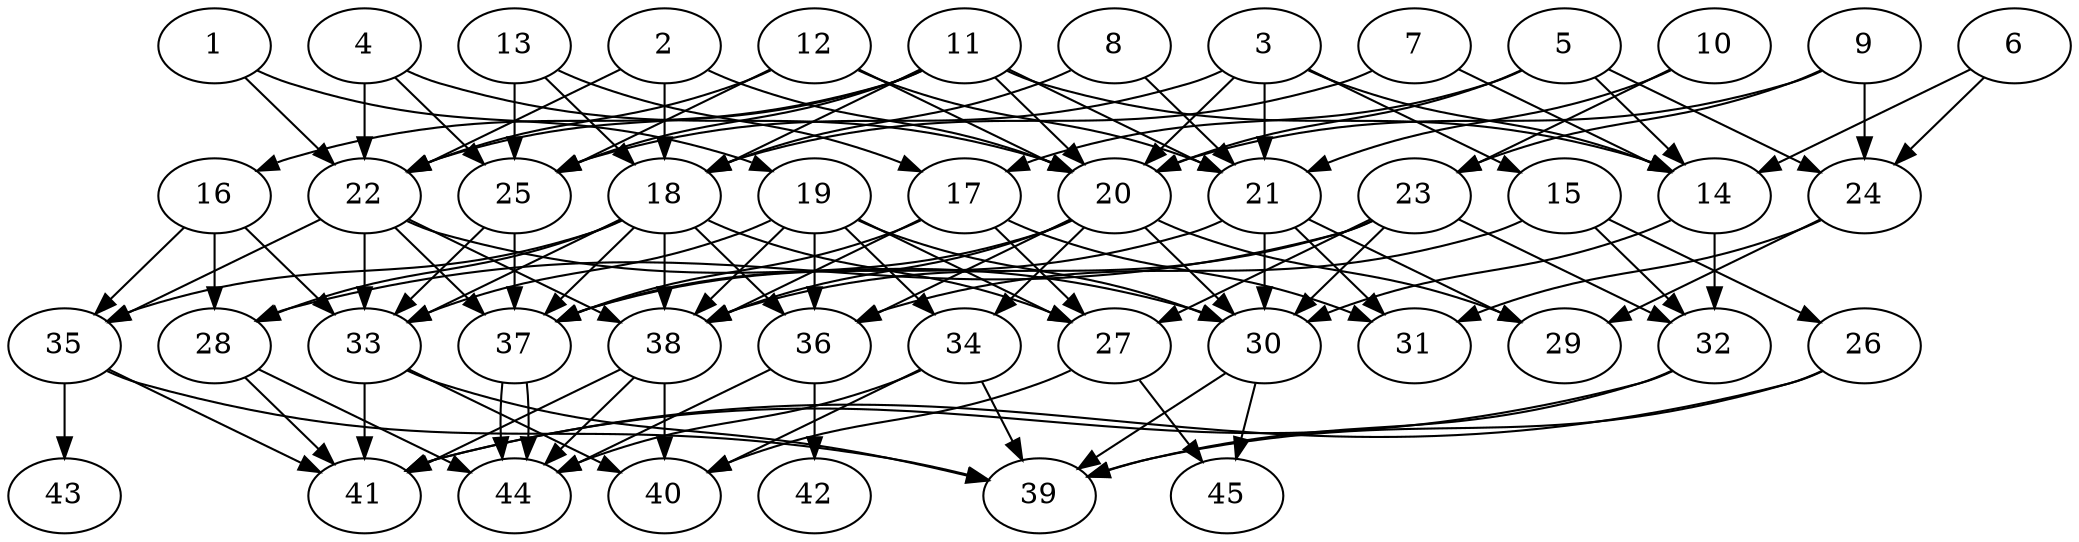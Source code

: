 // DAG automatically generated by daggen at Thu Oct  3 14:07:25 2019
// ./daggen --dot -n 45 --ccr 0.5 --fat 0.7 --regular 0.7 --density 0.5 --mindata 5242880 --maxdata 52428800 
digraph G {
  1 [size="10715136", alpha="0.17", expect_size="5357568"] 
  1 -> 19 [size ="5357568"]
  1 -> 22 [size ="5357568"]
  2 [size="82755584", alpha="0.12", expect_size="41377792"] 
  2 -> 18 [size ="41377792"]
  2 -> 20 [size ="41377792"]
  2 -> 22 [size ="41377792"]
  3 [size="53739520", alpha="0.05", expect_size="26869760"] 
  3 -> 14 [size ="26869760"]
  3 -> 15 [size ="26869760"]
  3 -> 20 [size ="26869760"]
  3 -> 21 [size ="26869760"]
  3 -> 25 [size ="26869760"]
  4 [size="96270336", alpha="0.04", expect_size="48135168"] 
  4 -> 20 [size ="48135168"]
  4 -> 22 [size ="48135168"]
  4 -> 25 [size ="48135168"]
  5 [size="33980416", alpha="0.08", expect_size="16990208"] 
  5 -> 14 [size ="16990208"]
  5 -> 17 [size ="16990208"]
  5 -> 20 [size ="16990208"]
  5 -> 24 [size ="16990208"]
  6 [size="71882752", alpha="0.04", expect_size="35941376"] 
  6 -> 14 [size ="35941376"]
  6 -> 24 [size ="35941376"]
  7 [size="102864896", alpha="0.17", expect_size="51432448"] 
  7 -> 14 [size ="51432448"]
  7 -> 18 [size ="51432448"]
  8 [size="97718272", alpha="0.02", expect_size="48859136"] 
  8 -> 18 [size ="48859136"]
  8 -> 21 [size ="48859136"]
  9 [size="29550592", alpha="0.06", expect_size="14775296"] 
  9 -> 20 [size ="14775296"]
  9 -> 23 [size ="14775296"]
  9 -> 24 [size ="14775296"]
  10 [size="70858752", alpha="0.16", expect_size="35429376"] 
  10 -> 21 [size ="35429376"]
  10 -> 23 [size ="35429376"]
  11 [size="100802560", alpha="0.14", expect_size="50401280"] 
  11 -> 14 [size ="50401280"]
  11 -> 16 [size ="50401280"]
  11 -> 18 [size ="50401280"]
  11 -> 20 [size ="50401280"]
  11 -> 21 [size ="50401280"]
  11 -> 22 [size ="50401280"]
  11 -> 25 [size ="50401280"]
  12 [size="87654400", alpha="0.04", expect_size="43827200"] 
  12 -> 20 [size ="43827200"]
  12 -> 21 [size ="43827200"]
  12 -> 22 [size ="43827200"]
  12 -> 25 [size ="43827200"]
  13 [size="47933440", alpha="0.18", expect_size="23966720"] 
  13 -> 17 [size ="23966720"]
  13 -> 18 [size ="23966720"]
  13 -> 25 [size ="23966720"]
  14 [size="71270400", alpha="0.00", expect_size="35635200"] 
  14 -> 30 [size ="35635200"]
  14 -> 32 [size ="35635200"]
  15 [size="91082752", alpha="0.17", expect_size="45541376"] 
  15 -> 26 [size ="45541376"]
  15 -> 32 [size ="45541376"]
  15 -> 36 [size ="45541376"]
  16 [size="33083392", alpha="0.16", expect_size="16541696"] 
  16 -> 28 [size ="16541696"]
  16 -> 33 [size ="16541696"]
  16 -> 35 [size ="16541696"]
  17 [size="51892224", alpha="0.15", expect_size="25946112"] 
  17 -> 27 [size ="25946112"]
  17 -> 31 [size ="25946112"]
  17 -> 37 [size ="25946112"]
  17 -> 38 [size ="25946112"]
  18 [size="37376000", alpha="0.05", expect_size="18688000"] 
  18 -> 27 [size ="18688000"]
  18 -> 28 [size ="18688000"]
  18 -> 33 [size ="18688000"]
  18 -> 35 [size ="18688000"]
  18 -> 36 [size ="18688000"]
  18 -> 37 [size ="18688000"]
  18 -> 38 [size ="18688000"]
  19 [size="47017984", alpha="0.03", expect_size="23508992"] 
  19 -> 27 [size ="23508992"]
  19 -> 30 [size ="23508992"]
  19 -> 33 [size ="23508992"]
  19 -> 34 [size ="23508992"]
  19 -> 36 [size ="23508992"]
  19 -> 38 [size ="23508992"]
  20 [size="77631488", alpha="0.09", expect_size="38815744"] 
  20 -> 29 [size ="38815744"]
  20 -> 30 [size ="38815744"]
  20 -> 34 [size ="38815744"]
  20 -> 36 [size ="38815744"]
  20 -> 37 [size ="38815744"]
  20 -> 38 [size ="38815744"]
  21 [size="57581568", alpha="0.15", expect_size="28790784"] 
  21 -> 29 [size ="28790784"]
  21 -> 30 [size ="28790784"]
  21 -> 31 [size ="28790784"]
  21 -> 37 [size ="28790784"]
  22 [size="31174656", alpha="0.16", expect_size="15587328"] 
  22 -> 30 [size ="15587328"]
  22 -> 33 [size ="15587328"]
  22 -> 35 [size ="15587328"]
  22 -> 37 [size ="15587328"]
  22 -> 38 [size ="15587328"]
  23 [size="48883712", alpha="0.06", expect_size="24441856"] 
  23 -> 27 [size ="24441856"]
  23 -> 28 [size ="24441856"]
  23 -> 30 [size ="24441856"]
  23 -> 32 [size ="24441856"]
  23 -> 38 [size ="24441856"]
  24 [size="41678848", alpha="0.15", expect_size="20839424"] 
  24 -> 29 [size ="20839424"]
  24 -> 31 [size ="20839424"]
  25 [size="42258432", alpha="0.08", expect_size="21129216"] 
  25 -> 33 [size ="21129216"]
  25 -> 37 [size ="21129216"]
  26 [size="27244544", alpha="0.14", expect_size="13622272"] 
  26 -> 39 [size ="13622272"]
  26 -> 41 [size ="13622272"]
  27 [size="103157760", alpha="0.00", expect_size="51578880"] 
  27 -> 40 [size ="51578880"]
  27 -> 45 [size ="51578880"]
  28 [size="77864960", alpha="0.05", expect_size="38932480"] 
  28 -> 41 [size ="38932480"]
  28 -> 44 [size ="38932480"]
  29 [size="99819520", alpha="0.13", expect_size="49909760"] 
  30 [size="21663744", alpha="0.15", expect_size="10831872"] 
  30 -> 39 [size ="10831872"]
  30 -> 45 [size ="10831872"]
  31 [size="64829440", alpha="0.15", expect_size="32414720"] 
  32 [size="40802304", alpha="0.12", expect_size="20401152"] 
  32 -> 39 [size ="20401152"]
  32 -> 41 [size ="20401152"]
  33 [size="21852160", alpha="0.17", expect_size="10926080"] 
  33 -> 39 [size ="10926080"]
  33 -> 40 [size ="10926080"]
  33 -> 41 [size ="10926080"]
  34 [size="51234816", alpha="0.14", expect_size="25617408"] 
  34 -> 39 [size ="25617408"]
  34 -> 40 [size ="25617408"]
  34 -> 44 [size ="25617408"]
  35 [size="25991168", alpha="0.09", expect_size="12995584"] 
  35 -> 39 [size ="12995584"]
  35 -> 41 [size ="12995584"]
  35 -> 43 [size ="12995584"]
  36 [size="63989760", alpha="0.09", expect_size="31994880"] 
  36 -> 42 [size ="31994880"]
  36 -> 44 [size ="31994880"]
  37 [size="37881856", alpha="0.17", expect_size="18940928"] 
  37 -> 44 [size ="18940928"]
  37 -> 44 [size ="18940928"]
  38 [size="40050688", alpha="0.11", expect_size="20025344"] 
  38 -> 40 [size ="20025344"]
  38 -> 41 [size ="20025344"]
  38 -> 44 [size ="20025344"]
  39 [size="63356928", alpha="0.13", expect_size="31678464"] 
  40 [size="32491520", alpha="0.09", expect_size="16245760"] 
  41 [size="102203392", alpha="0.14", expect_size="51101696"] 
  42 [size="79693824", alpha="0.05", expect_size="39846912"] 
  43 [size="42131456", alpha="0.03", expect_size="21065728"] 
  44 [size="26966016", alpha="0.08", expect_size="13483008"] 
  45 [size="94982144", alpha="0.00", expect_size="47491072"] 
}
